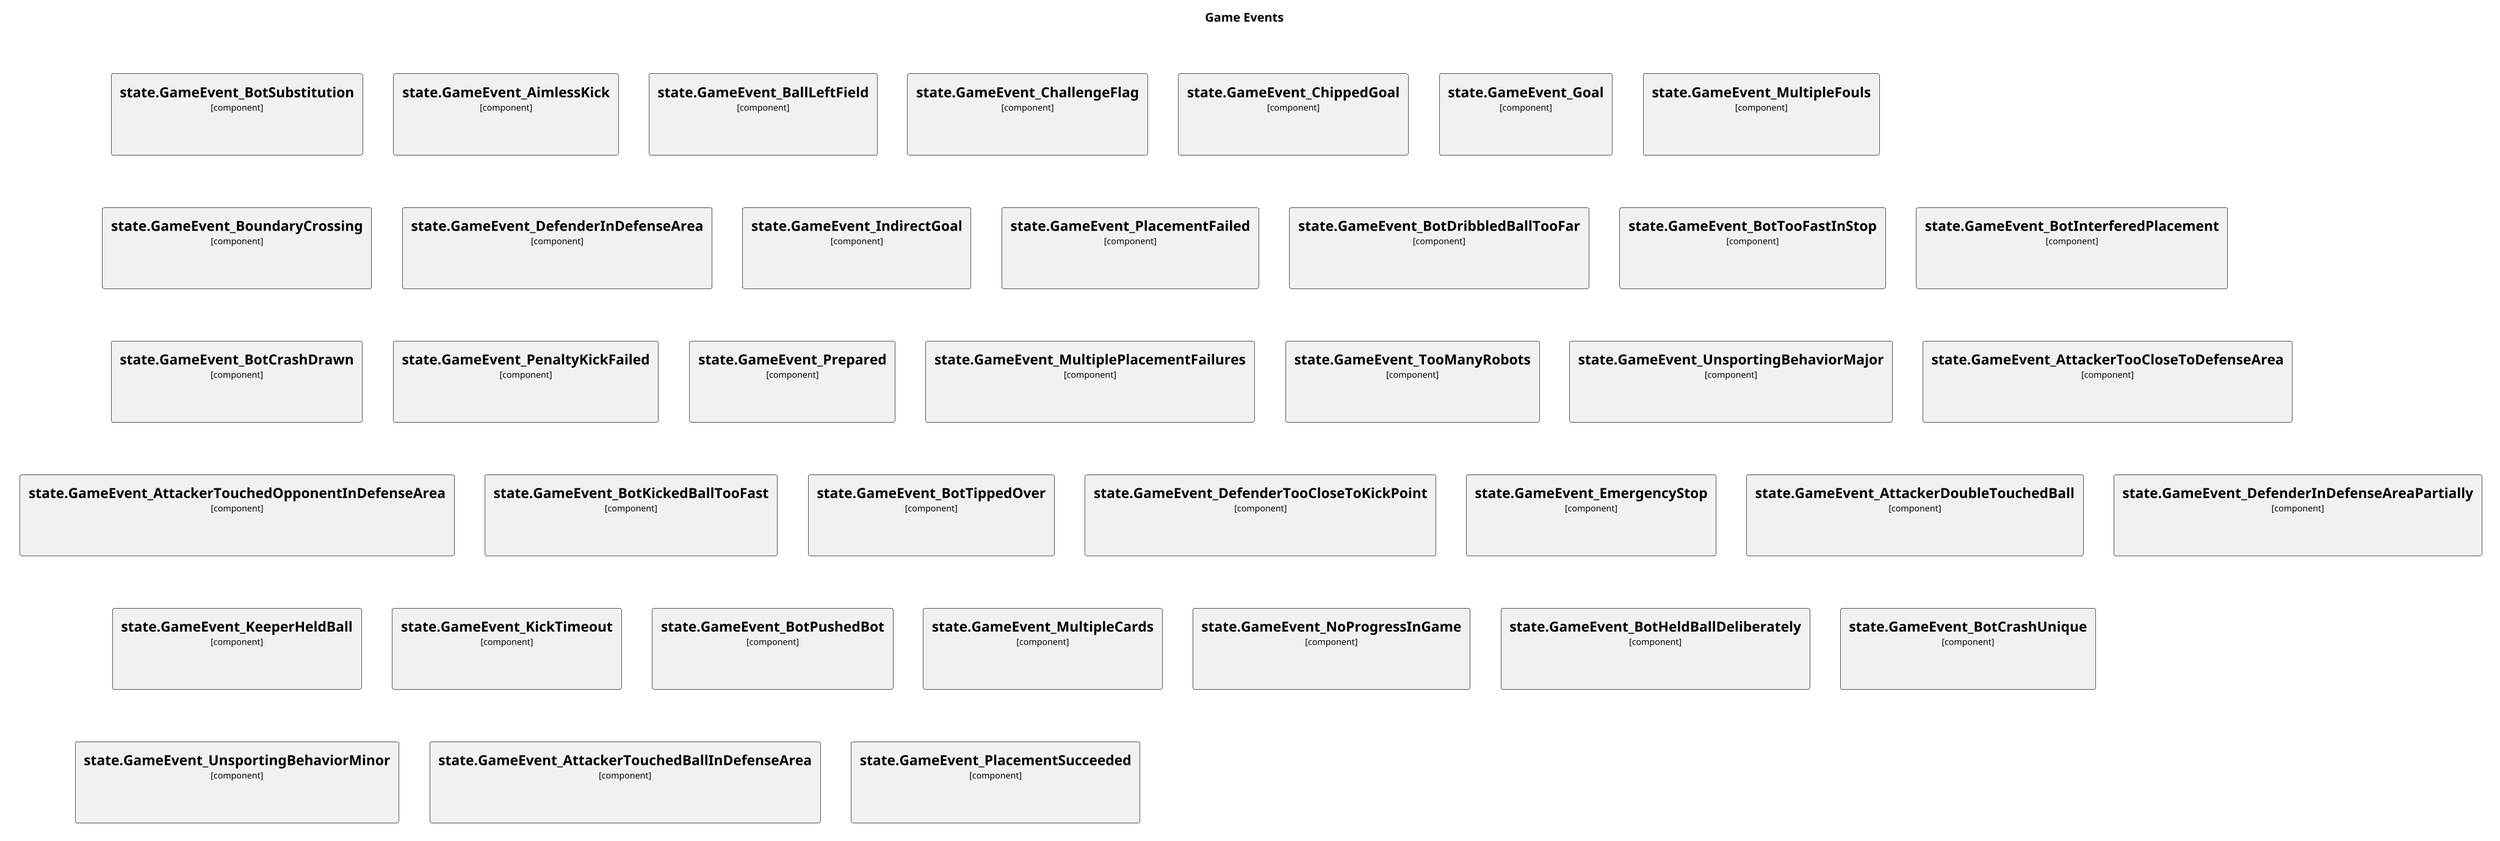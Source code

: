 This diagram has been generated with go-structurizr 
[https://github.com/krzysztofreczek/go-structurizr]

@startuml

title Game Events

skinparam {
  shadowing false
  arrowFontSize 10
  defaultTextAlignment center
  wrapWidth 200
  maxMessageSize 100
}
hide stereotype
top to bottom direction

scale 4096 width

skinparam rectangle<<_GROUP>> {
  FontColor #ffffff
  BorderColor #ffffff
}

rectangle 0GAME_EVENTS <<_GROUP>> {
	rectangle "==state.GameEvent_BotSubstitution\n<size:10>[component]</size>\n\n" <<GAME_EVENTS>> as 223368341
}
rectangle 0GAME_EVENTS <<_GROUP>> {
	rectangle "==state.GameEvent_AimlessKick\n<size:10>[component]</size>\n\n" <<GAME_EVENTS>> as 2601294391
}
rectangle 0GAME_EVENTS <<_GROUP>> {
	rectangle "==state.GameEvent_BallLeftField\n<size:10>[component]</size>\n\n" <<GAME_EVENTS>> as 818623785
}
rectangle 0GAME_EVENTS <<_GROUP>> {
	rectangle "==state.GameEvent_ChallengeFlag\n<size:10>[component]</size>\n\n" <<GAME_EVENTS>> as 3262325626
}
rectangle 0GAME_EVENTS <<_GROUP>> {
	rectangle "==state.GameEvent_ChippedGoal\n<size:10>[component]</size>\n\n" <<GAME_EVENTS>> as 1503686553
}
rectangle 0GAME_EVENTS <<_GROUP>> {
	rectangle "==state.GameEvent_Goal\n<size:10>[component]</size>\n\n" <<GAME_EVENTS>> as 2066583512
}
rectangle 0GAME_EVENTS <<_GROUP>> {
	rectangle "==state.GameEvent_MultipleFouls\n<size:10>[component]</size>\n\n" <<GAME_EVENTS>> as 382864190
}
rectangle 0GAME_EVENTS <<_GROUP>> {
	rectangle "==state.GameEvent_BoundaryCrossing\n<size:10>[component]</size>\n\n" <<GAME_EVENTS>> as 1472144105
}
rectangle 0GAME_EVENTS <<_GROUP>> {
	rectangle "==state.GameEvent_DefenderInDefenseArea\n<size:10>[component]</size>\n\n" <<GAME_EVENTS>> as 88947900
}
rectangle 0GAME_EVENTS <<_GROUP>> {
	rectangle "==state.GameEvent_IndirectGoal\n<size:10>[component]</size>\n\n" <<GAME_EVENTS>> as 3163472246
}
rectangle 0GAME_EVENTS <<_GROUP>> {
	rectangle "==state.GameEvent_PlacementFailed\n<size:10>[component]</size>\n\n" <<GAME_EVENTS>> as 1570397575
}
rectangle 0GAME_EVENTS <<_GROUP>> {
	rectangle "==state.GameEvent_BotDribbledBallTooFar\n<size:10>[component]</size>\n\n" <<GAME_EVENTS>> as 329985824
}
rectangle 0GAME_EVENTS <<_GROUP>> {
	rectangle "==state.GameEvent_BotTooFastInStop\n<size:10>[component]</size>\n\n" <<GAME_EVENTS>> as 1412309331
}
rectangle 0GAME_EVENTS <<_GROUP>> {
	rectangle "==state.GameEvent_BotInterferedPlacement\n<size:10>[component]</size>\n\n" <<GAME_EVENTS>> as 3213556689
}
rectangle 0GAME_EVENTS <<_GROUP>> {
	rectangle "==state.GameEvent_BotCrashDrawn\n<size:10>[component]</size>\n\n" <<GAME_EVENTS>> as 104437489
}
rectangle 0GAME_EVENTS <<_GROUP>> {
	rectangle "==state.GameEvent_PenaltyKickFailed\n<size:10>[component]</size>\n\n" <<GAME_EVENTS>> as 2174922591
}
rectangle 0GAME_EVENTS <<_GROUP>> {
	rectangle "==state.GameEvent_Prepared\n<size:10>[component]</size>\n\n" <<GAME_EVENTS>> as 1156574034
}
rectangle 0GAME_EVENTS <<_GROUP>> {
	rectangle "==state.GameEvent_MultiplePlacementFailures\n<size:10>[component]</size>\n\n" <<GAME_EVENTS>> as 2610009505
}
rectangle 0GAME_EVENTS <<_GROUP>> {
	rectangle "==state.GameEvent_TooManyRobots\n<size:10>[component]</size>\n\n" <<GAME_EVENTS>> as 3106933313
}
rectangle 0GAME_EVENTS <<_GROUP>> {
	rectangle "==state.GameEvent_UnsportingBehaviorMajor\n<size:10>[component]</size>\n\n" <<GAME_EVENTS>> as 1290733853
}
rectangle 0GAME_EVENTS <<_GROUP>> {
	rectangle "==state.GameEvent_AttackerTooCloseToDefenseArea\n<size:10>[component]</size>\n\n" <<GAME_EVENTS>> as 640096580
}
rectangle 0GAME_EVENTS <<_GROUP>> {
	rectangle "==state.GameEvent_AttackerTouchedOpponentInDefenseArea\n<size:10>[component]</size>\n\n" <<GAME_EVENTS>> as 2165278577
}
rectangle 0GAME_EVENTS <<_GROUP>> {
	rectangle "==state.GameEvent_BotKickedBallTooFast\n<size:10>[component]</size>\n\n" <<GAME_EVENTS>> as 165977106
}
rectangle 0GAME_EVENTS <<_GROUP>> {
	rectangle "==state.GameEvent_BotTippedOver\n<size:10>[component]</size>\n\n" <<GAME_EVENTS>> as 219394648
}
rectangle 0GAME_EVENTS <<_GROUP>> {
	rectangle "==state.GameEvent_DefenderTooCloseToKickPoint\n<size:10>[component]</size>\n\n" <<GAME_EVENTS>> as 1478799453
}
rectangle 0GAME_EVENTS <<_GROUP>> {
	rectangle "==state.GameEvent_EmergencyStop\n<size:10>[component]</size>\n\n" <<GAME_EVENTS>> as 1398375184
}
rectangle 0GAME_EVENTS <<_GROUP>> {
	rectangle "==state.GameEvent_AttackerDoubleTouchedBall\n<size:10>[component]</size>\n\n" <<GAME_EVENTS>> as 925424428
}
rectangle 0GAME_EVENTS <<_GROUP>> {
	rectangle "==state.GameEvent_DefenderInDefenseAreaPartially\n<size:10>[component]</size>\n\n" <<GAME_EVENTS>> as 3722015182
}
rectangle 0GAME_EVENTS <<_GROUP>> {
	rectangle "==state.GameEvent_KeeperHeldBall\n<size:10>[component]</size>\n\n" <<GAME_EVENTS>> as 2317581731
}
rectangle 0GAME_EVENTS <<_GROUP>> {
	rectangle "==state.GameEvent_KickTimeout\n<size:10>[component]</size>\n\n" <<GAME_EVENTS>> as 3867964424
}
rectangle 0GAME_EVENTS <<_GROUP>> {
	rectangle "==state.GameEvent_BotPushedBot\n<size:10>[component]</size>\n\n" <<GAME_EVENTS>> as 2238174602
}
rectangle 0GAME_EVENTS <<_GROUP>> {
	rectangle "==state.GameEvent_MultipleCards\n<size:10>[component]</size>\n\n" <<GAME_EVENTS>> as 4088709538
}
rectangle 0GAME_EVENTS <<_GROUP>> {
	rectangle "==state.GameEvent_NoProgressInGame\n<size:10>[component]</size>\n\n" <<GAME_EVENTS>> as 1434112758
}
rectangle 0GAME_EVENTS <<_GROUP>> {
	rectangle "==state.GameEvent_BotHeldBallDeliberately\n<size:10>[component]</size>\n\n" <<GAME_EVENTS>> as 1508073926
}
rectangle 0GAME_EVENTS <<_GROUP>> {
	rectangle "==state.GameEvent_BotCrashUnique\n<size:10>[component]</size>\n\n" <<GAME_EVENTS>> as 276352292
}
rectangle 0GAME_EVENTS <<_GROUP>> {
	rectangle "==state.GameEvent_UnsportingBehaviorMinor\n<size:10>[component]</size>\n\n" <<GAME_EVENTS>> as 533414729
}
rectangle 0GAME_EVENTS <<_GROUP>> {
	rectangle "==state.GameEvent_AttackerTouchedBallInDefenseArea\n<size:10>[component]</size>\n\n" <<GAME_EVENTS>> as 2483110373
}
rectangle 0GAME_EVENTS <<_GROUP>> {
	rectangle "==state.GameEvent_PlacementSucceeded\n<size:10>[component]</size>\n\n" <<GAME_EVENTS>> as 2998783531
}
@enduml
